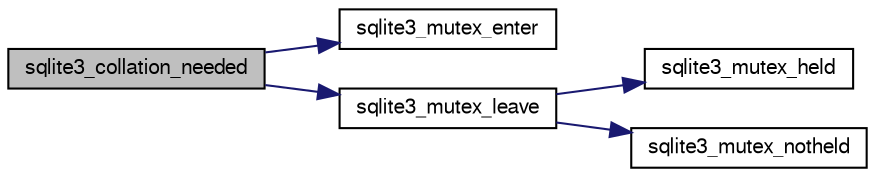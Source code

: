digraph "sqlite3_collation_needed"
{
  edge [fontname="FreeSans",fontsize="10",labelfontname="FreeSans",labelfontsize="10"];
  node [fontname="FreeSans",fontsize="10",shape=record];
  rankdir="LR";
  Node316560 [label="sqlite3_collation_needed",height=0.2,width=0.4,color="black", fillcolor="grey75", style="filled", fontcolor="black"];
  Node316560 -> Node316561 [color="midnightblue",fontsize="10",style="solid",fontname="FreeSans"];
  Node316561 [label="sqlite3_mutex_enter",height=0.2,width=0.4,color="black", fillcolor="white", style="filled",URL="$sqlite3_8c.html#a1c12cde690bd89f104de5cbad12a6bf5"];
  Node316560 -> Node316562 [color="midnightblue",fontsize="10",style="solid",fontname="FreeSans"];
  Node316562 [label="sqlite3_mutex_leave",height=0.2,width=0.4,color="black", fillcolor="white", style="filled",URL="$sqlite3_8c.html#a5838d235601dbd3c1fa993555c6bcc93"];
  Node316562 -> Node316563 [color="midnightblue",fontsize="10",style="solid",fontname="FreeSans"];
  Node316563 [label="sqlite3_mutex_held",height=0.2,width=0.4,color="black", fillcolor="white", style="filled",URL="$sqlite3_8c.html#acf77da68932b6bc163c5e68547ecc3e7"];
  Node316562 -> Node316564 [color="midnightblue",fontsize="10",style="solid",fontname="FreeSans"];
  Node316564 [label="sqlite3_mutex_notheld",height=0.2,width=0.4,color="black", fillcolor="white", style="filled",URL="$sqlite3_8c.html#a83967c837c1c000d3b5adcfaa688f5dc"];
}
